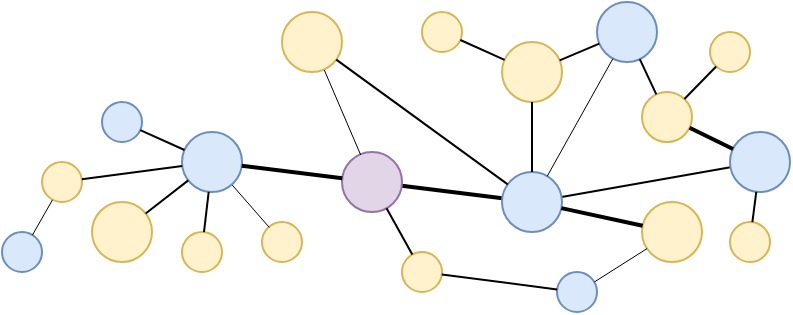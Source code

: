 <mxfile version="26.2.8">
  <diagram name="Page-1" id="boo6m4YLyro9kjkW5rnf">
    <mxGraphModel dx="983" dy="450" grid="1" gridSize="10" guides="1" tooltips="1" connect="1" arrows="1" fold="1" page="1" pageScale="1" pageWidth="827" pageHeight="1169" math="0" shadow="0">
      <root>
        <mxCell id="0" />
        <mxCell id="1" parent="0" />
        <mxCell id="J7mu65JZnzgbX4srb6xb-15" value="" style="endArrow=none;html=1;rounded=0;" edge="1" parent="1" source="J7mu65JZnzgbX4srb6xb-8" target="J7mu65JZnzgbX4srb6xb-2">
          <mxGeometry width="50" height="50" relative="1" as="geometry">
            <mxPoint x="340" y="430" as="sourcePoint" />
            <mxPoint x="390" y="380" as="targetPoint" />
          </mxGeometry>
        </mxCell>
        <mxCell id="J7mu65JZnzgbX4srb6xb-14" value="" style="endArrow=none;html=1;rounded=0;strokeWidth=2;" edge="1" parent="1" source="J7mu65JZnzgbX4srb6xb-3" target="J7mu65JZnzgbX4srb6xb-8">
          <mxGeometry width="50" height="50" relative="1" as="geometry">
            <mxPoint x="290" y="430" as="sourcePoint" />
            <mxPoint x="340" y="380" as="targetPoint" />
          </mxGeometry>
        </mxCell>
        <mxCell id="J7mu65JZnzgbX4srb6xb-1" value="" style="ellipse;whiteSpace=wrap;html=1;aspect=fixed;fillColor=#fff2cc;strokeColor=#d6b656;" vertex="1" parent="1">
          <mxGeometry x="260" y="350" width="20" height="20" as="geometry" />
        </mxCell>
        <mxCell id="J7mu65JZnzgbX4srb6xb-2" value="" style="ellipse;whiteSpace=wrap;html=1;aspect=fixed;fillColor=#dae8fc;strokeColor=#6c8ebf;" vertex="1" parent="1">
          <mxGeometry x="414" y="410" width="30" height="30" as="geometry" />
        </mxCell>
        <mxCell id="J7mu65JZnzgbX4srb6xb-3" value="" style="ellipse;whiteSpace=wrap;html=1;aspect=fixed;fillColor=#e1d5e7;strokeColor=#9673a6;" vertex="1" parent="1">
          <mxGeometry x="220" y="420" width="30" height="30" as="geometry" />
        </mxCell>
        <mxCell id="J7mu65JZnzgbX4srb6xb-4" value="" style="ellipse;whiteSpace=wrap;html=1;aspect=fixed;fillColor=#fff2cc;strokeColor=#d6b656;" vertex="1" parent="1">
          <mxGeometry x="190" y="350" width="30" height="30" as="geometry" />
        </mxCell>
        <mxCell id="J7mu65JZnzgbX4srb6xb-5" value="" style="ellipse;whiteSpace=wrap;html=1;aspect=fixed;fillColor=#fff2cc;strokeColor=#d6b656;" vertex="1" parent="1">
          <mxGeometry x="370" y="445" width="30" height="30" as="geometry" />
        </mxCell>
        <mxCell id="J7mu65JZnzgbX4srb6xb-6" value="" style="ellipse;whiteSpace=wrap;html=1;aspect=fixed;fillColor=#fff2cc;strokeColor=#d6b656;" vertex="1" parent="1">
          <mxGeometry x="370" y="390" width="25" height="25" as="geometry" />
        </mxCell>
        <mxCell id="J7mu65JZnzgbX4srb6xb-7" value="" style="ellipse;whiteSpace=wrap;html=1;aspect=fixed;fillColor=#dae8fc;strokeColor=#6c8ebf;" vertex="1" parent="1">
          <mxGeometry x="347.5" y="345" width="30" height="30" as="geometry" />
        </mxCell>
        <mxCell id="J7mu65JZnzgbX4srb6xb-8" value="" style="ellipse;whiteSpace=wrap;html=1;aspect=fixed;fillColor=#dae8fc;strokeColor=#6c8ebf;" vertex="1" parent="1">
          <mxGeometry x="300" y="430" width="30" height="30" as="geometry" />
        </mxCell>
        <mxCell id="J7mu65JZnzgbX4srb6xb-9" value="" style="ellipse;whiteSpace=wrap;html=1;aspect=fixed;fillColor=#fff2cc;strokeColor=#d6b656;" vertex="1" parent="1">
          <mxGeometry x="180" y="455" width="20" height="20" as="geometry" />
        </mxCell>
        <mxCell id="J7mu65JZnzgbX4srb6xb-10" value="" style="ellipse;whiteSpace=wrap;html=1;aspect=fixed;fillColor=#fff2cc;strokeColor=#d6b656;" vertex="1" parent="1">
          <mxGeometry x="300" y="365" width="30" height="30" as="geometry" />
        </mxCell>
        <mxCell id="J7mu65JZnzgbX4srb6xb-11" value="" style="ellipse;whiteSpace=wrap;html=1;aspect=fixed;fillColor=#fff2cc;strokeColor=#d6b656;" vertex="1" parent="1">
          <mxGeometry x="95" y="445" width="30" height="30" as="geometry" />
        </mxCell>
        <mxCell id="J7mu65JZnzgbX4srb6xb-12" value="" style="ellipse;whiteSpace=wrap;html=1;aspect=fixed;fillColor=#dae8fc;strokeColor=#6c8ebf;" vertex="1" parent="1">
          <mxGeometry x="100" y="395" width="20" height="20" as="geometry" />
        </mxCell>
        <mxCell id="J7mu65JZnzgbX4srb6xb-13" value="" style="ellipse;whiteSpace=wrap;html=1;aspect=fixed;fillColor=#dae8fc;strokeColor=#6c8ebf;" vertex="1" parent="1">
          <mxGeometry x="140" y="410" width="30" height="30" as="geometry" />
        </mxCell>
        <mxCell id="J7mu65JZnzgbX4srb6xb-16" value="" style="endArrow=none;html=1;rounded=0;strokeWidth=2;" edge="1" parent="1" source="J7mu65JZnzgbX4srb6xb-8" target="J7mu65JZnzgbX4srb6xb-5">
          <mxGeometry width="50" height="50" relative="1" as="geometry">
            <mxPoint x="310" y="390" as="sourcePoint" />
            <mxPoint x="400" y="395" as="targetPoint" />
          </mxGeometry>
        </mxCell>
        <mxCell id="J7mu65JZnzgbX4srb6xb-17" value="" style="endArrow=none;html=1;rounded=0;strokeWidth=2;" edge="1" parent="1" source="J7mu65JZnzgbX4srb6xb-6" target="J7mu65JZnzgbX4srb6xb-2">
          <mxGeometry width="50" height="50" relative="1" as="geometry">
            <mxPoint x="340" y="430" as="sourcePoint" />
            <mxPoint x="390" y="380" as="targetPoint" />
          </mxGeometry>
        </mxCell>
        <mxCell id="J7mu65JZnzgbX4srb6xb-18" value="" style="endArrow=none;html=1;rounded=0;" edge="1" parent="1" source="J7mu65JZnzgbX4srb6xb-6" target="J7mu65JZnzgbX4srb6xb-7">
          <mxGeometry width="50" height="50" relative="1" as="geometry">
            <mxPoint x="340" y="430" as="sourcePoint" />
            <mxPoint x="390" y="380" as="targetPoint" />
          </mxGeometry>
        </mxCell>
        <mxCell id="J7mu65JZnzgbX4srb6xb-19" value="" style="ellipse;whiteSpace=wrap;html=1;aspect=fixed;fillColor=#fff2cc;strokeColor=#d6b656;" vertex="1" parent="1">
          <mxGeometry x="70" y="425" width="20" height="20" as="geometry" />
        </mxCell>
        <mxCell id="J7mu65JZnzgbX4srb6xb-20" value="" style="ellipse;whiteSpace=wrap;html=1;aspect=fixed;fillColor=#fff2cc;strokeColor=#d6b656;" vertex="1" parent="1">
          <mxGeometry x="250" y="470" width="20" height="20" as="geometry" />
        </mxCell>
        <mxCell id="J7mu65JZnzgbX4srb6xb-21" value="" style="ellipse;whiteSpace=wrap;html=1;aspect=fixed;fillColor=#dae8fc;strokeColor=#6c8ebf;" vertex="1" parent="1">
          <mxGeometry x="50" y="460" width="20" height="20" as="geometry" />
        </mxCell>
        <mxCell id="J7mu65JZnzgbX4srb6xb-22" value="" style="ellipse;whiteSpace=wrap;html=1;aspect=fixed;fillColor=#dae8fc;strokeColor=#6c8ebf;" vertex="1" parent="1">
          <mxGeometry x="327.5" y="480" width="20" height="20" as="geometry" />
        </mxCell>
        <mxCell id="J7mu65JZnzgbX4srb6xb-23" value="" style="ellipse;whiteSpace=wrap;html=1;aspect=fixed;fillColor=#fff2cc;strokeColor=#d6b656;" vertex="1" parent="1">
          <mxGeometry x="140" y="460" width="20" height="20" as="geometry" />
        </mxCell>
        <mxCell id="J7mu65JZnzgbX4srb6xb-25" value="" style="endArrow=none;html=1;rounded=0;" edge="1" parent="1" source="J7mu65JZnzgbX4srb6xb-20" target="J7mu65JZnzgbX4srb6xb-3">
          <mxGeometry width="50" height="50" relative="1" as="geometry">
            <mxPoint x="340" y="460" as="sourcePoint" />
            <mxPoint x="390" y="410" as="targetPoint" />
          </mxGeometry>
        </mxCell>
        <mxCell id="J7mu65JZnzgbX4srb6xb-26" value="" style="endArrow=none;html=1;rounded=0;" edge="1" parent="1" source="J7mu65JZnzgbX4srb6xb-20" target="J7mu65JZnzgbX4srb6xb-22">
          <mxGeometry width="50" height="50" relative="1" as="geometry">
            <mxPoint x="340" y="460" as="sourcePoint" />
            <mxPoint x="390" y="410" as="targetPoint" />
          </mxGeometry>
        </mxCell>
        <mxCell id="J7mu65JZnzgbX4srb6xb-27" value="" style="endArrow=none;html=1;rounded=0;strokeWidth=2;" edge="1" parent="1" source="J7mu65JZnzgbX4srb6xb-3" target="J7mu65JZnzgbX4srb6xb-13">
          <mxGeometry width="50" height="50" relative="1" as="geometry">
            <mxPoint x="340" y="460" as="sourcePoint" />
            <mxPoint x="390" y="410" as="targetPoint" />
          </mxGeometry>
        </mxCell>
        <mxCell id="J7mu65JZnzgbX4srb6xb-28" value="" style="endArrow=none;html=1;rounded=0;strokeWidth=0.5;" edge="1" parent="1" source="J7mu65JZnzgbX4srb6xb-22" target="J7mu65JZnzgbX4srb6xb-5">
          <mxGeometry width="50" height="50" relative="1" as="geometry">
            <mxPoint x="340" y="460" as="sourcePoint" />
            <mxPoint x="390" y="410" as="targetPoint" />
          </mxGeometry>
        </mxCell>
        <mxCell id="J7mu65JZnzgbX4srb6xb-29" value="" style="endArrow=none;html=1;rounded=0;" edge="1" parent="1" source="J7mu65JZnzgbX4srb6xb-8" target="J7mu65JZnzgbX4srb6xb-10">
          <mxGeometry width="50" height="50" relative="1" as="geometry">
            <mxPoint x="340" y="460" as="sourcePoint" />
            <mxPoint x="390" y="410" as="targetPoint" />
          </mxGeometry>
        </mxCell>
        <mxCell id="J7mu65JZnzgbX4srb6xb-30" value="" style="endArrow=none;html=1;rounded=0;" edge="1" parent="1" source="J7mu65JZnzgbX4srb6xb-1" target="J7mu65JZnzgbX4srb6xb-10">
          <mxGeometry width="50" height="50" relative="1" as="geometry">
            <mxPoint x="340" y="460" as="sourcePoint" />
            <mxPoint x="390" y="410" as="targetPoint" />
          </mxGeometry>
        </mxCell>
        <mxCell id="J7mu65JZnzgbX4srb6xb-31" value="" style="endArrow=none;html=1;rounded=0;" edge="1" parent="1" source="J7mu65JZnzgbX4srb6xb-7" target="J7mu65JZnzgbX4srb6xb-10">
          <mxGeometry width="50" height="50" relative="1" as="geometry">
            <mxPoint x="340" y="460" as="sourcePoint" />
            <mxPoint x="390" y="410" as="targetPoint" />
          </mxGeometry>
        </mxCell>
        <mxCell id="J7mu65JZnzgbX4srb6xb-32" value="" style="endArrow=none;html=1;rounded=0;" edge="1" parent="1" source="J7mu65JZnzgbX4srb6xb-13" target="J7mu65JZnzgbX4srb6xb-11">
          <mxGeometry width="50" height="50" relative="1" as="geometry">
            <mxPoint x="340" y="460" as="sourcePoint" />
            <mxPoint x="390" y="410" as="targetPoint" />
          </mxGeometry>
        </mxCell>
        <mxCell id="J7mu65JZnzgbX4srb6xb-33" value="" style="endArrow=none;html=1;rounded=0;" edge="1" parent="1" source="J7mu65JZnzgbX4srb6xb-4" target="J7mu65JZnzgbX4srb6xb-8">
          <mxGeometry width="50" height="50" relative="1" as="geometry">
            <mxPoint x="340" y="460" as="sourcePoint" />
            <mxPoint x="390" y="410" as="targetPoint" />
          </mxGeometry>
        </mxCell>
        <mxCell id="J7mu65JZnzgbX4srb6xb-34" value="" style="endArrow=none;html=1;rounded=0;" edge="1" parent="1" source="J7mu65JZnzgbX4srb6xb-13" target="J7mu65JZnzgbX4srb6xb-12">
          <mxGeometry width="50" height="50" relative="1" as="geometry">
            <mxPoint x="340" y="460" as="sourcePoint" />
            <mxPoint x="390" y="410" as="targetPoint" />
          </mxGeometry>
        </mxCell>
        <mxCell id="J7mu65JZnzgbX4srb6xb-35" value="" style="endArrow=none;html=1;rounded=0;strokeWidth=0.5;" edge="1" parent="1" source="J7mu65JZnzgbX4srb6xb-13" target="J7mu65JZnzgbX4srb6xb-9">
          <mxGeometry width="50" height="50" relative="1" as="geometry">
            <mxPoint x="340" y="460" as="sourcePoint" />
            <mxPoint x="390" y="410" as="targetPoint" />
          </mxGeometry>
        </mxCell>
        <mxCell id="J7mu65JZnzgbX4srb6xb-36" value="" style="endArrow=none;html=1;rounded=0;" edge="1" parent="1" source="J7mu65JZnzgbX4srb6xb-23" target="J7mu65JZnzgbX4srb6xb-13">
          <mxGeometry width="50" height="50" relative="1" as="geometry">
            <mxPoint x="340" y="460" as="sourcePoint" />
            <mxPoint x="390" y="410" as="targetPoint" />
          </mxGeometry>
        </mxCell>
        <mxCell id="J7mu65JZnzgbX4srb6xb-37" value="" style="endArrow=none;html=1;rounded=0;strokeWidth=0.5;" edge="1" parent="1" source="J7mu65JZnzgbX4srb6xb-19" target="J7mu65JZnzgbX4srb6xb-21">
          <mxGeometry width="50" height="50" relative="1" as="geometry">
            <mxPoint x="340" y="460" as="sourcePoint" />
            <mxPoint x="390" y="410" as="targetPoint" />
          </mxGeometry>
        </mxCell>
        <mxCell id="J7mu65JZnzgbX4srb6xb-38" value="" style="endArrow=none;html=1;rounded=0;" edge="1" parent="1" source="J7mu65JZnzgbX4srb6xb-19" target="J7mu65JZnzgbX4srb6xb-13">
          <mxGeometry width="50" height="50" relative="1" as="geometry">
            <mxPoint x="340" y="460" as="sourcePoint" />
            <mxPoint x="390" y="410" as="targetPoint" />
          </mxGeometry>
        </mxCell>
        <mxCell id="J7mu65JZnzgbX4srb6xb-41" value="" style="ellipse;whiteSpace=wrap;html=1;aspect=fixed;fillColor=#fff2cc;strokeColor=#d6b656;" vertex="1" parent="1">
          <mxGeometry x="414" y="455" width="20" height="20" as="geometry" />
        </mxCell>
        <mxCell id="J7mu65JZnzgbX4srb6xb-42" value="" style="ellipse;whiteSpace=wrap;html=1;aspect=fixed;fillColor=#fff2cc;strokeColor=#d6b656;" vertex="1" parent="1">
          <mxGeometry x="404" y="360" width="20" height="20" as="geometry" />
        </mxCell>
        <mxCell id="J7mu65JZnzgbX4srb6xb-43" value="" style="endArrow=none;html=1;rounded=0;" edge="1" parent="1" source="J7mu65JZnzgbX4srb6xb-42" target="J7mu65JZnzgbX4srb6xb-6">
          <mxGeometry width="50" height="50" relative="1" as="geometry">
            <mxPoint x="426" y="413" as="sourcePoint" />
            <mxPoint x="403" y="452" as="targetPoint" />
          </mxGeometry>
        </mxCell>
        <mxCell id="J7mu65JZnzgbX4srb6xb-44" value="" style="endArrow=none;html=1;rounded=0;" edge="1" parent="1" source="J7mu65JZnzgbX4srb6xb-41" target="J7mu65JZnzgbX4srb6xb-2">
          <mxGeometry width="50" height="50" relative="1" as="geometry">
            <mxPoint x="340" y="460" as="sourcePoint" />
            <mxPoint x="390" y="410" as="targetPoint" />
          </mxGeometry>
        </mxCell>
        <mxCell id="J7mu65JZnzgbX4srb6xb-45" value="" style="endArrow=none;html=1;rounded=0;strokeWidth=0.5;" edge="1" parent="1" source="J7mu65JZnzgbX4srb6xb-8" target="J7mu65JZnzgbX4srb6xb-7">
          <mxGeometry width="50" height="50" relative="1" as="geometry">
            <mxPoint x="310" y="430" as="sourcePoint" />
            <mxPoint x="360" y="380" as="targetPoint" />
          </mxGeometry>
        </mxCell>
        <mxCell id="J7mu65JZnzgbX4srb6xb-46" value="" style="endArrow=none;html=1;rounded=0;strokeWidth=0.5;" edge="1" parent="1" source="J7mu65JZnzgbX4srb6xb-4" target="J7mu65JZnzgbX4srb6xb-3">
          <mxGeometry width="50" height="50" relative="1" as="geometry">
            <mxPoint x="227" y="384" as="sourcePoint" />
            <mxPoint x="313" y="446" as="targetPoint" />
          </mxGeometry>
        </mxCell>
      </root>
    </mxGraphModel>
  </diagram>
</mxfile>
